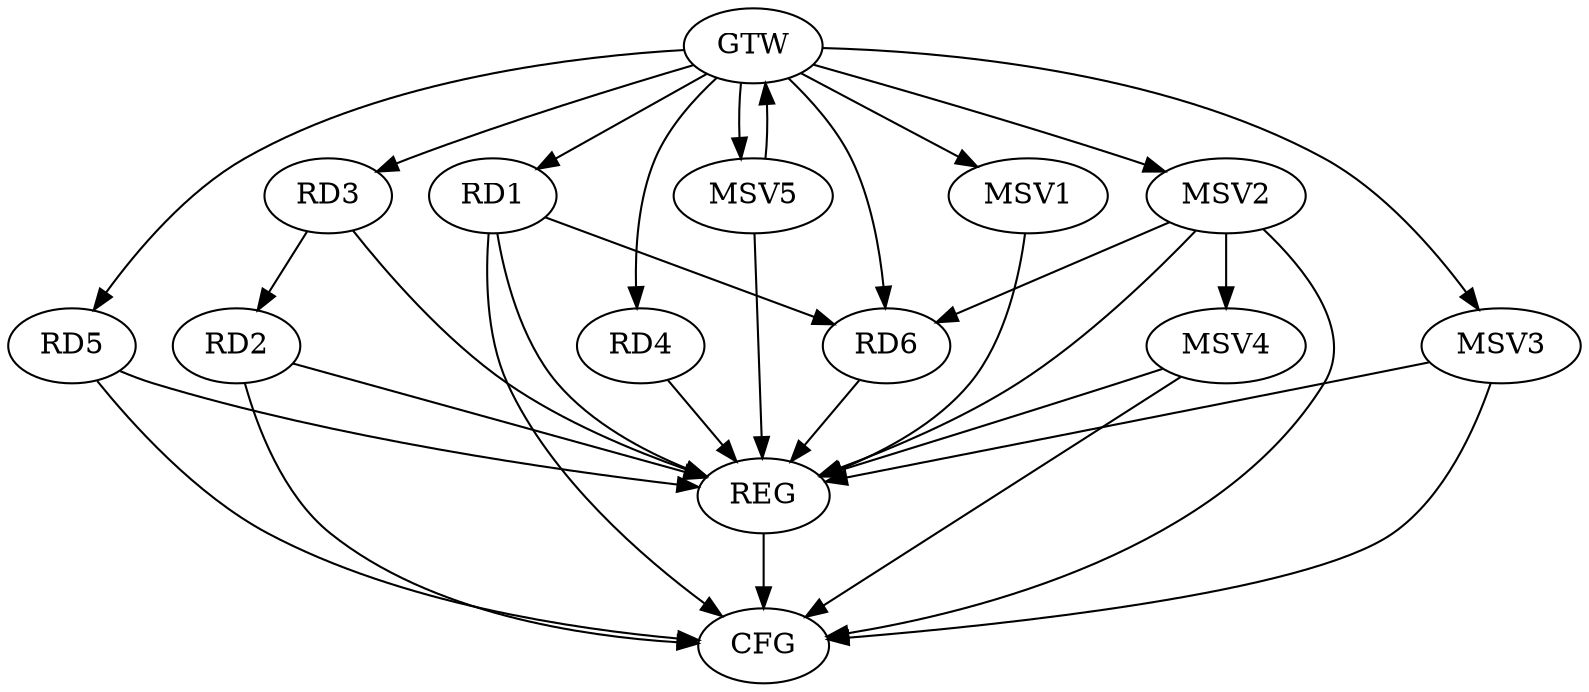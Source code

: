 strict digraph G {
  RD1 [ label="RD1" ];
  RD2 [ label="RD2" ];
  RD3 [ label="RD3" ];
  RD4 [ label="RD4" ];
  RD5 [ label="RD5" ];
  RD6 [ label="RD6" ];
  GTW [ label="GTW" ];
  REG [ label="REG" ];
  CFG [ label="CFG" ];
  MSV1 [ label="MSV1" ];
  MSV2 [ label="MSV2" ];
  MSV3 [ label="MSV3" ];
  MSV4 [ label="MSV4" ];
  MSV5 [ label="MSV5" ];
  RD3 -> RD2;
  GTW -> RD1;
  GTW -> RD3;
  GTW -> RD4;
  GTW -> RD5;
  GTW -> RD6;
  RD1 -> REG;
  RD2 -> REG;
  RD3 -> REG;
  RD4 -> REG;
  RD5 -> REG;
  RD6 -> REG;
  RD5 -> CFG;
  RD2 -> CFG;
  REG -> CFG;
  RD1 -> CFG;
  RD1 -> RD6;
  GTW -> MSV1;
  MSV1 -> REG;
  MSV2 -> RD6;
  GTW -> MSV2;
  MSV2 -> REG;
  MSV2 -> CFG;
  GTW -> MSV3;
  MSV3 -> REG;
  MSV3 -> CFG;
  MSV2 -> MSV4;
  MSV4 -> REG;
  MSV4 -> CFG;
  MSV5 -> GTW;
  GTW -> MSV5;
  MSV5 -> REG;
}
